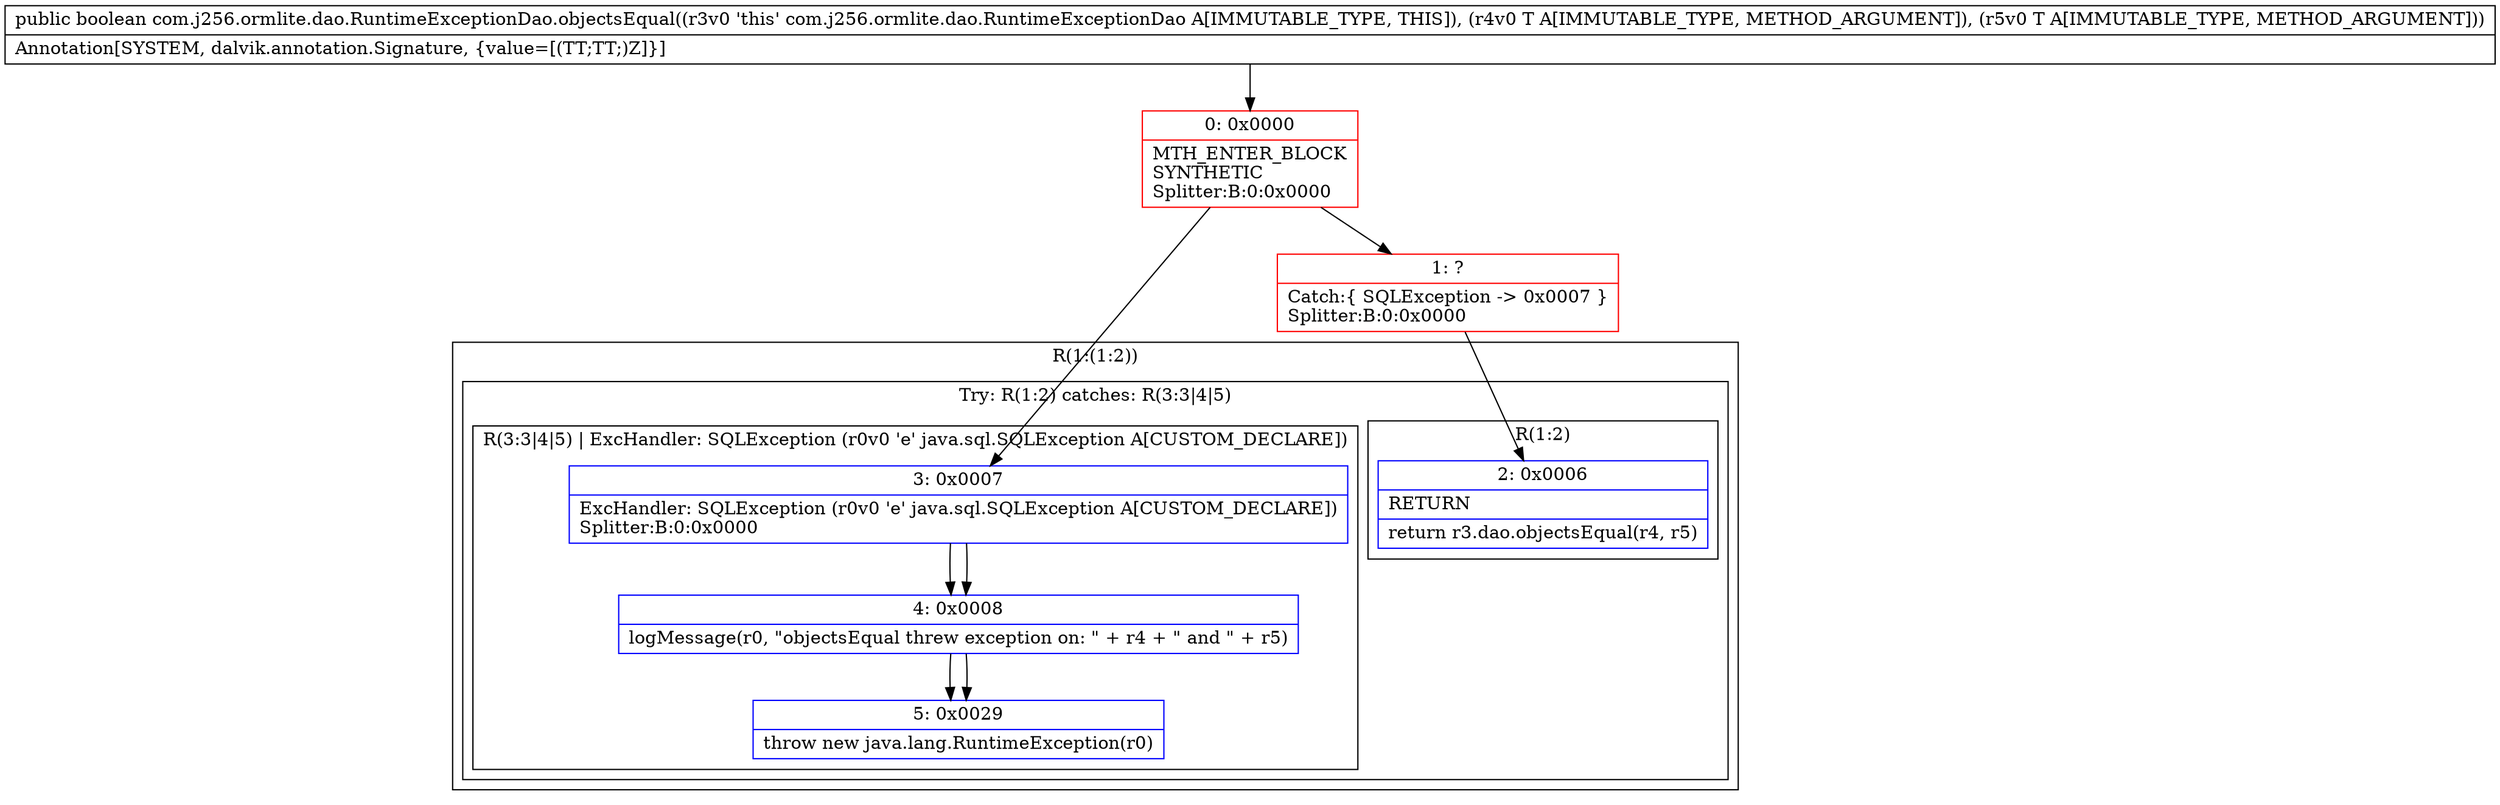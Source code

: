 digraph "CFG forcom.j256.ormlite.dao.RuntimeExceptionDao.objectsEqual(Ljava\/lang\/Object;Ljava\/lang\/Object;)Z" {
subgraph cluster_Region_1941516760 {
label = "R(1:(1:2))";
node [shape=record,color=blue];
subgraph cluster_TryCatchRegion_1997682706 {
label = "Try: R(1:2) catches: R(3:3|4|5)";
node [shape=record,color=blue];
subgraph cluster_Region_79640783 {
label = "R(1:2)";
node [shape=record,color=blue];
Node_2 [shape=record,label="{2\:\ 0x0006|RETURN\l|return r3.dao.objectsEqual(r4, r5)\l}"];
}
subgraph cluster_Region_902234711 {
label = "R(3:3|4|5) | ExcHandler: SQLException (r0v0 'e' java.sql.SQLException A[CUSTOM_DECLARE])\l";
node [shape=record,color=blue];
Node_3 [shape=record,label="{3\:\ 0x0007|ExcHandler: SQLException (r0v0 'e' java.sql.SQLException A[CUSTOM_DECLARE])\lSplitter:B:0:0x0000\l}"];
Node_4 [shape=record,label="{4\:\ 0x0008|logMessage(r0, \"objectsEqual threw exception on: \" + r4 + \" and \" + r5)\l}"];
Node_5 [shape=record,label="{5\:\ 0x0029|throw new java.lang.RuntimeException(r0)\l}"];
}
}
}
subgraph cluster_Region_902234711 {
label = "R(3:3|4|5) | ExcHandler: SQLException (r0v0 'e' java.sql.SQLException A[CUSTOM_DECLARE])\l";
node [shape=record,color=blue];
Node_3 [shape=record,label="{3\:\ 0x0007|ExcHandler: SQLException (r0v0 'e' java.sql.SQLException A[CUSTOM_DECLARE])\lSplitter:B:0:0x0000\l}"];
Node_4 [shape=record,label="{4\:\ 0x0008|logMessage(r0, \"objectsEqual threw exception on: \" + r4 + \" and \" + r5)\l}"];
Node_5 [shape=record,label="{5\:\ 0x0029|throw new java.lang.RuntimeException(r0)\l}"];
}
Node_0 [shape=record,color=red,label="{0\:\ 0x0000|MTH_ENTER_BLOCK\lSYNTHETIC\lSplitter:B:0:0x0000\l}"];
Node_1 [shape=record,color=red,label="{1\:\ ?|Catch:\{ SQLException \-\> 0x0007 \}\lSplitter:B:0:0x0000\l}"];
MethodNode[shape=record,label="{public boolean com.j256.ormlite.dao.RuntimeExceptionDao.objectsEqual((r3v0 'this' com.j256.ormlite.dao.RuntimeExceptionDao A[IMMUTABLE_TYPE, THIS]), (r4v0 T A[IMMUTABLE_TYPE, METHOD_ARGUMENT]), (r5v0 T A[IMMUTABLE_TYPE, METHOD_ARGUMENT]))  | Annotation[SYSTEM, dalvik.annotation.Signature, \{value=[(TT;TT;)Z]\}]\l}"];
MethodNode -> Node_0;
Node_3 -> Node_4;
Node_4 -> Node_5;
Node_3 -> Node_4;
Node_4 -> Node_5;
Node_0 -> Node_1;
Node_0 -> Node_3;
Node_1 -> Node_2;
}

